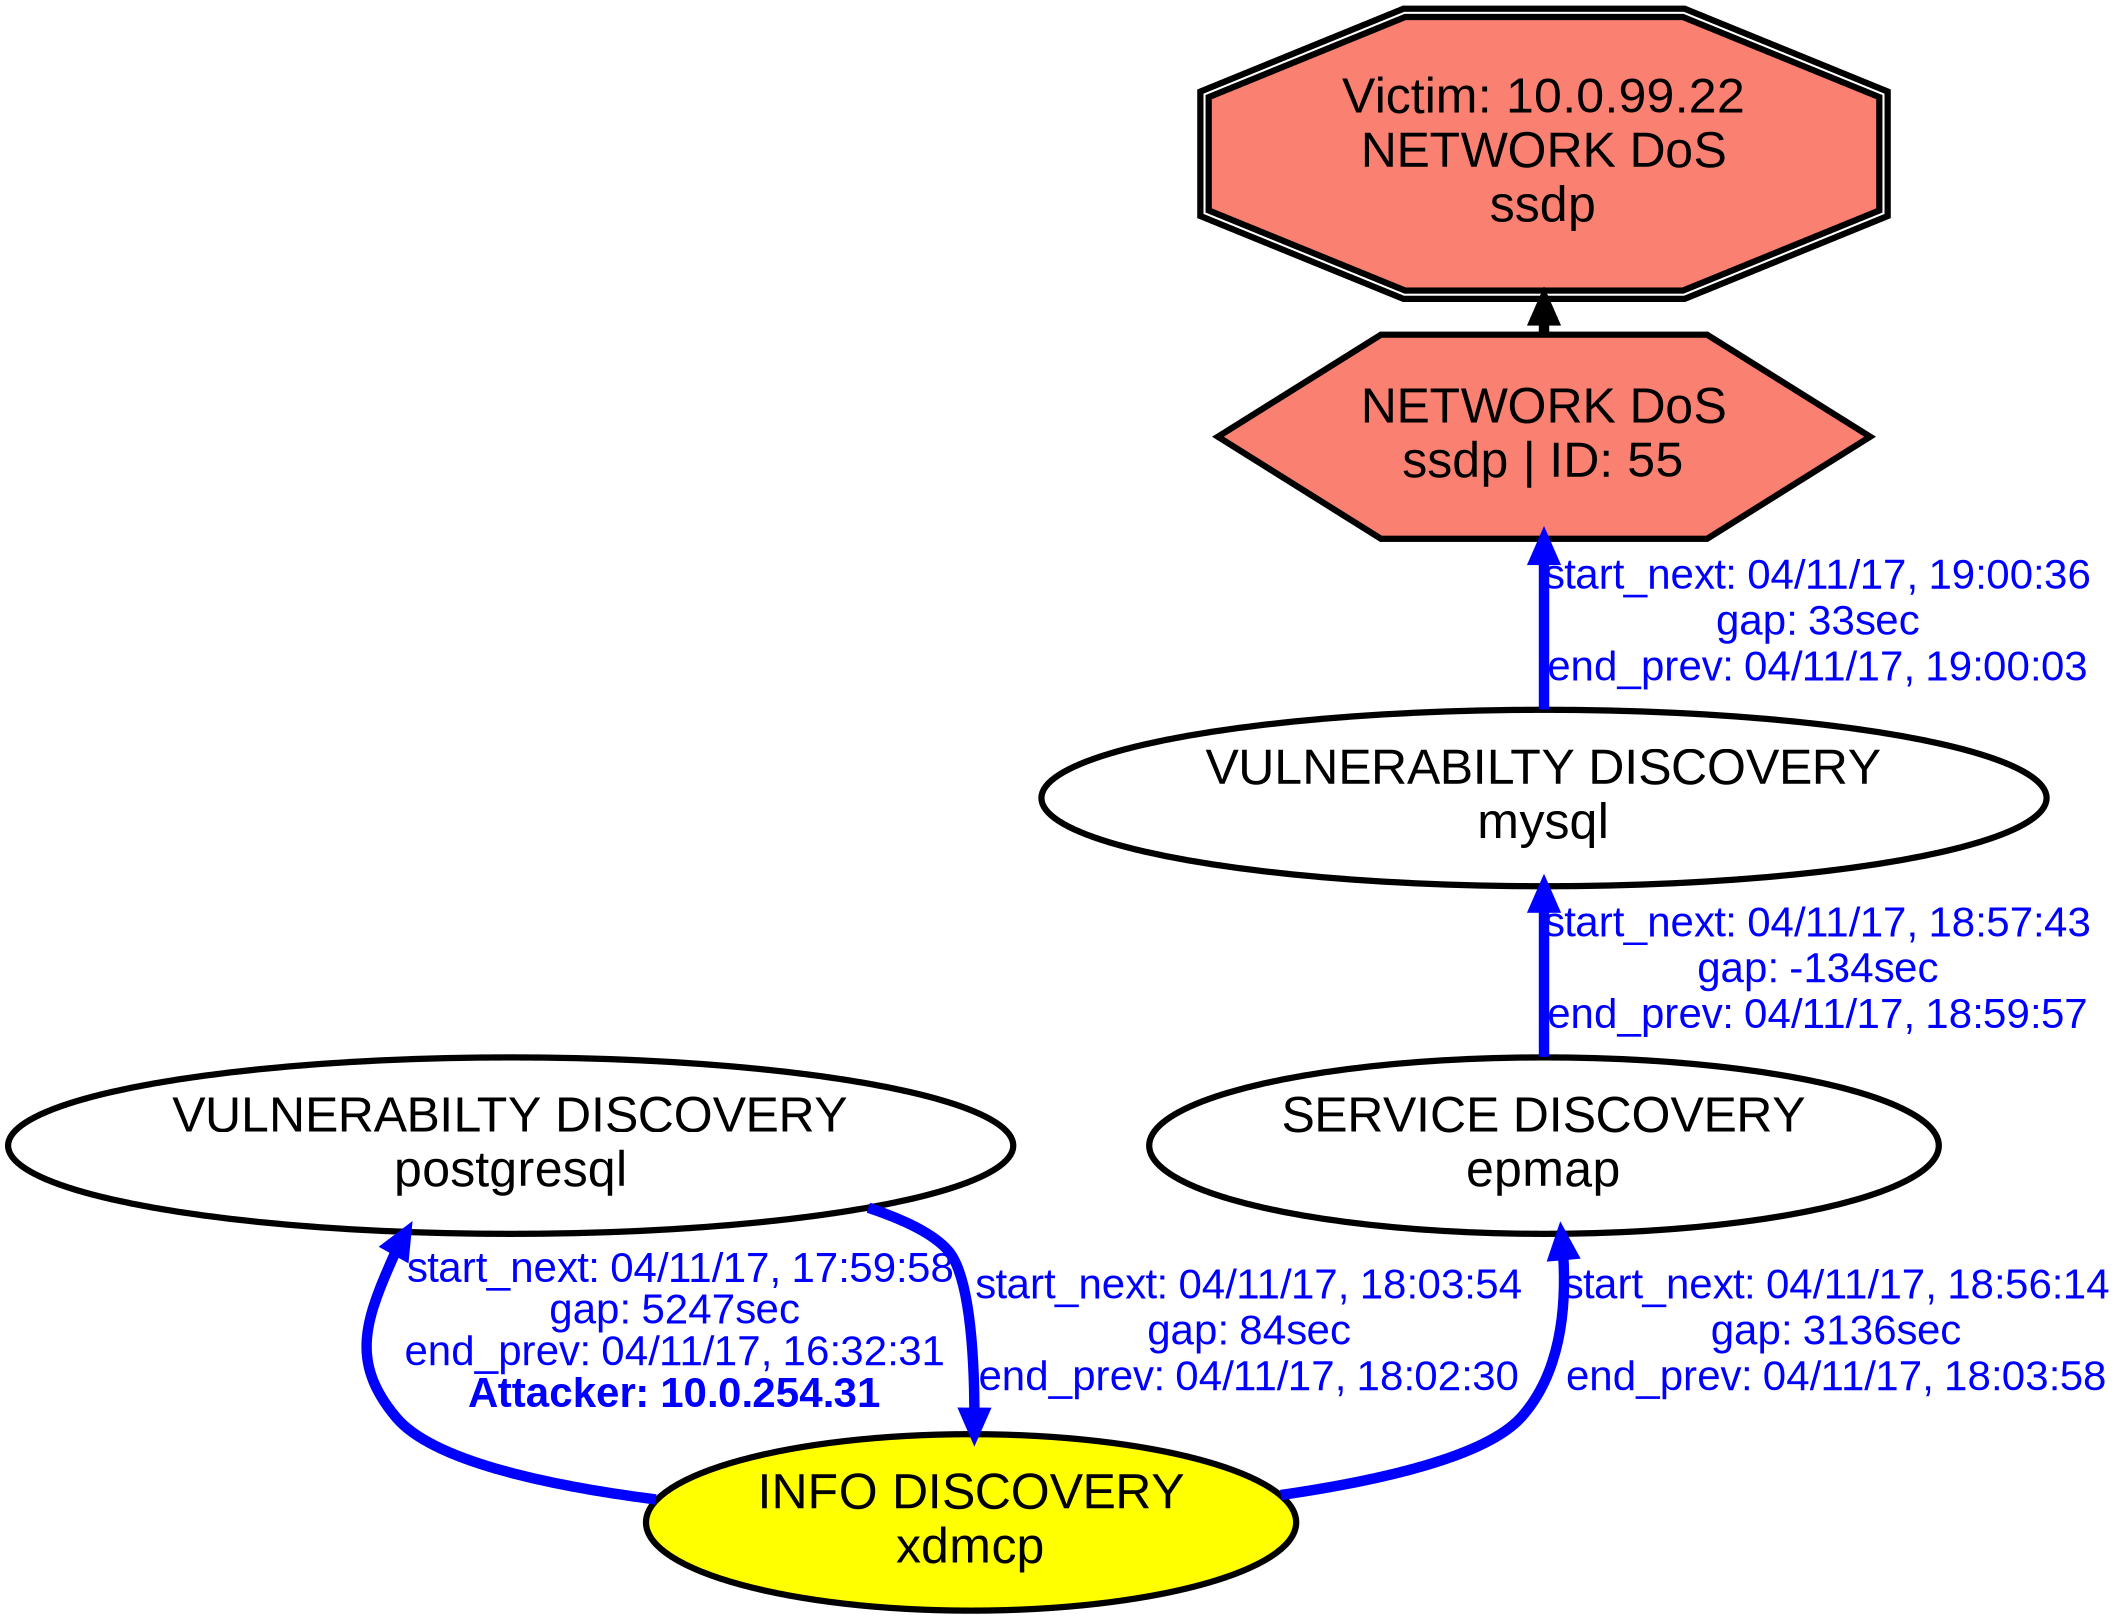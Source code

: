 digraph NETWORKDOSssdp {
rankdir="BT"; 
 graph [ nodesep="0.1", ranksep="0.02"] 
 node [ fontname=Arial, fontsize=24,penwidth=3]; 
 edge [ fontname=Arial, fontsize=20,penwidth=5 ];
"Victim: 10.0.99.22
NETWORK DoS
ssdp" [shape=doubleoctagon, style=filled, fillcolor=salmon];
{ rank = max; "Victim: 10.0.99.22
NETWORK DoS
ssdp"}
"NETWORK DoS
ssdp | ID: 55" -> "Victim: 10.0.99.22
NETWORK DoS
ssdp"
"NETWORK DoS
ssdp | ID: 55" [style=filled, fillcolor= salmon]
{ rank=same; "NETWORK DoS
ssdp | ID: 55"}
"INFO DISCOVERY
xdmcp" [style=filled, fillcolor= yellow]
"INFO DISCOVERY
xdmcp" -> "VULNERABILTY DISCOVERY
postgresql" [ color=blue] [label=<<font color="blue"> start_next: 04/11/17, 17:59:58<br/>gap: 5247sec<br/>end_prev: 04/11/17, 16:32:31</font><br/><font color="blue"><b>Attacker: 10.0.254.31</b></font>>]
"VULNERABILTY DISCOVERY
postgresql" -> "INFO DISCOVERY
xdmcp" [ label="start_next: 04/11/17, 18:03:54
gap: 84sec
end_prev: 04/11/17, 18:02:30"][ fontcolor="blue" color=blue]
"INFO DISCOVERY
xdmcp" -> "SERVICE DISCOVERY
epmap" [ label="start_next: 04/11/17, 18:56:14
gap: 3136sec
end_prev: 04/11/17, 18:03:58"][ fontcolor="blue" color=blue]
"SERVICE DISCOVERY
epmap" -> "VULNERABILTY DISCOVERY
mysql" [ label="start_next: 04/11/17, 18:57:43
gap: -134sec
end_prev: 04/11/17, 18:59:57"][ fontcolor="blue" color=blue]
"VULNERABILTY DISCOVERY
mysql" -> "NETWORK DoS
ssdp | ID: 55" [ label="start_next: 04/11/17, 19:00:36
gap: 33sec
end_prev: 04/11/17, 19:00:03"][ fontcolor="blue" color=blue]
"INFO DISCOVERY
xdmcp" [shape=oval]
"INFO DISCOVERY
xdmcp" [tooltip="GPL RPC xdmcp info query"]
"VULNERABILTY DISCOVERY
postgresql" [shape=oval]
"VULNERABILTY DISCOVERY
postgresql" [tooltip="ET POLICY Suspicious inbound to MSSQL port 1433
ET POLICY Suspicious inbound to PostgreSQL port 5432"]
"SERVICE DISCOVERY
epmap" [shape=oval]
"SERVICE DISCOVERY
epmap" [tooltip="ET SCAN Behavioral Unusual Port 135 traffic Potential Scan or Infection
ET SCAN Potential VNC Scan 5800-5820
ET SCAN Potential VNC Scan 5900-5920"]
"VULNERABILTY DISCOVERY
mysql" [shape=oval]
"VULNERABILTY DISCOVERY
mysql" [tooltip="ET POLICY Suspicious inbound to mySQL port 3306
ET POLICY Suspicious inbound to mSQL port 4333
ET POLICY Suspicious inbound to MSSQL port 1433
ET POLICY Suspicious inbound to Oracle SQL port 1521
ET POLICY Suspicious inbound to PostgreSQL port 5432"]
"NETWORK DoS
ssdp | ID: 55" [shape=hexagon]
"NETWORK DoS
ssdp | ID: 55" [tooltip="ET DOS Possible SSDP Amplification Scan in Progress"]
}
